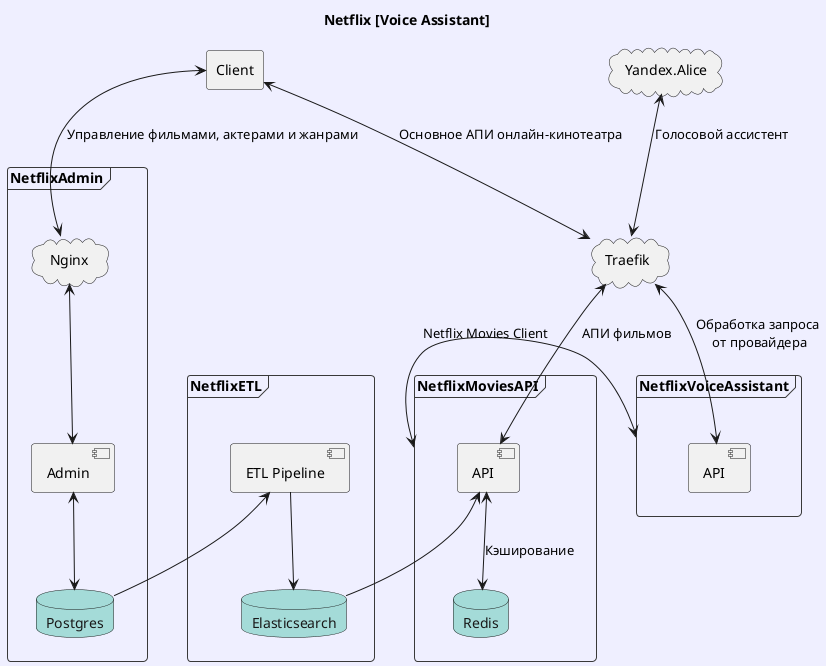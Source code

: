 @startuml
!theme mars
skinparam componentStyle uml2
skinparam defaultFontName Segoe UI
skinparam backgroundColor motivation

title Netflix [Voice Assistant]

agent "Client" as base_client
cloud "Traefik" as base_traefik

cloud "Yandex.Alice" as yandex_provider_voice_assistant

frame NetflixAdmin {
    cloud "Nginx" as nginx_admin
    component "Admin" as admin_admin
    database "Postgres" as postgres_admin

    nginx_admin <-down-> admin_admin
    admin_admin <-down-> postgres_admin
}

frame NetflixETL {
    database "Elasticsearch" as elasticsearch_etl
    component "ETL Pipeline" as etl_pipeline

    etl_pipeline <-down- postgres_admin
    etl_pipeline -down-> elasticsearch_etl
}

frame NetflixMoviesAPI {
    component "API" as api_movies
    database "Redis" as redis_movies

    api_movies <-up-> base_traefik: "АПИ фильмов"
    api_movies <-down- elasticsearch_etl
    api_movies <-down-> redis_movies: "Кэширование"
}

frame NetflixVoiceAssistant {
    component "API" as api_voice_assistant

    api_voice_assistant <-up-> base_traefik: "Обработка запроса\n от провайдера"
}

yandex_provider_voice_assistant <-down-> base_traefik: "Голосовой ассистент"

base_client <-down-> nginx_admin: "Управление фильмами, актерами и жанрами"
base_client <-down-> base_traefik: "Основное АПИ онлайн-кинотеатра"

NetflixMoviesAPI <-left-> NetflixVoiceAssistant: "Netflix Movies Client"

NetflixAdmin -[hidden]-> NetflixETL
NetflixETL -[hidden]-> NetflixMoviesAPI
NetflixMoviesAPI -[hidden]-> NetflixVoiceAssistant
@enduml
